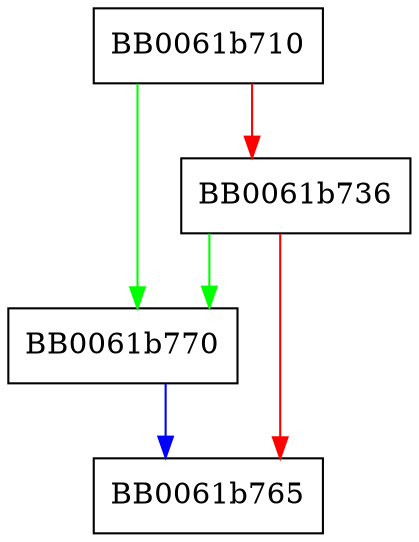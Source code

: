 digraph i2b_PublicKey_bio {
  node [shape="box"];
  graph [splines=ortho];
  BB0061b710 -> BB0061b770 [color="green"];
  BB0061b710 -> BB0061b736 [color="red"];
  BB0061b736 -> BB0061b770 [color="green"];
  BB0061b736 -> BB0061b765 [color="red"];
  BB0061b770 -> BB0061b765 [color="blue"];
}